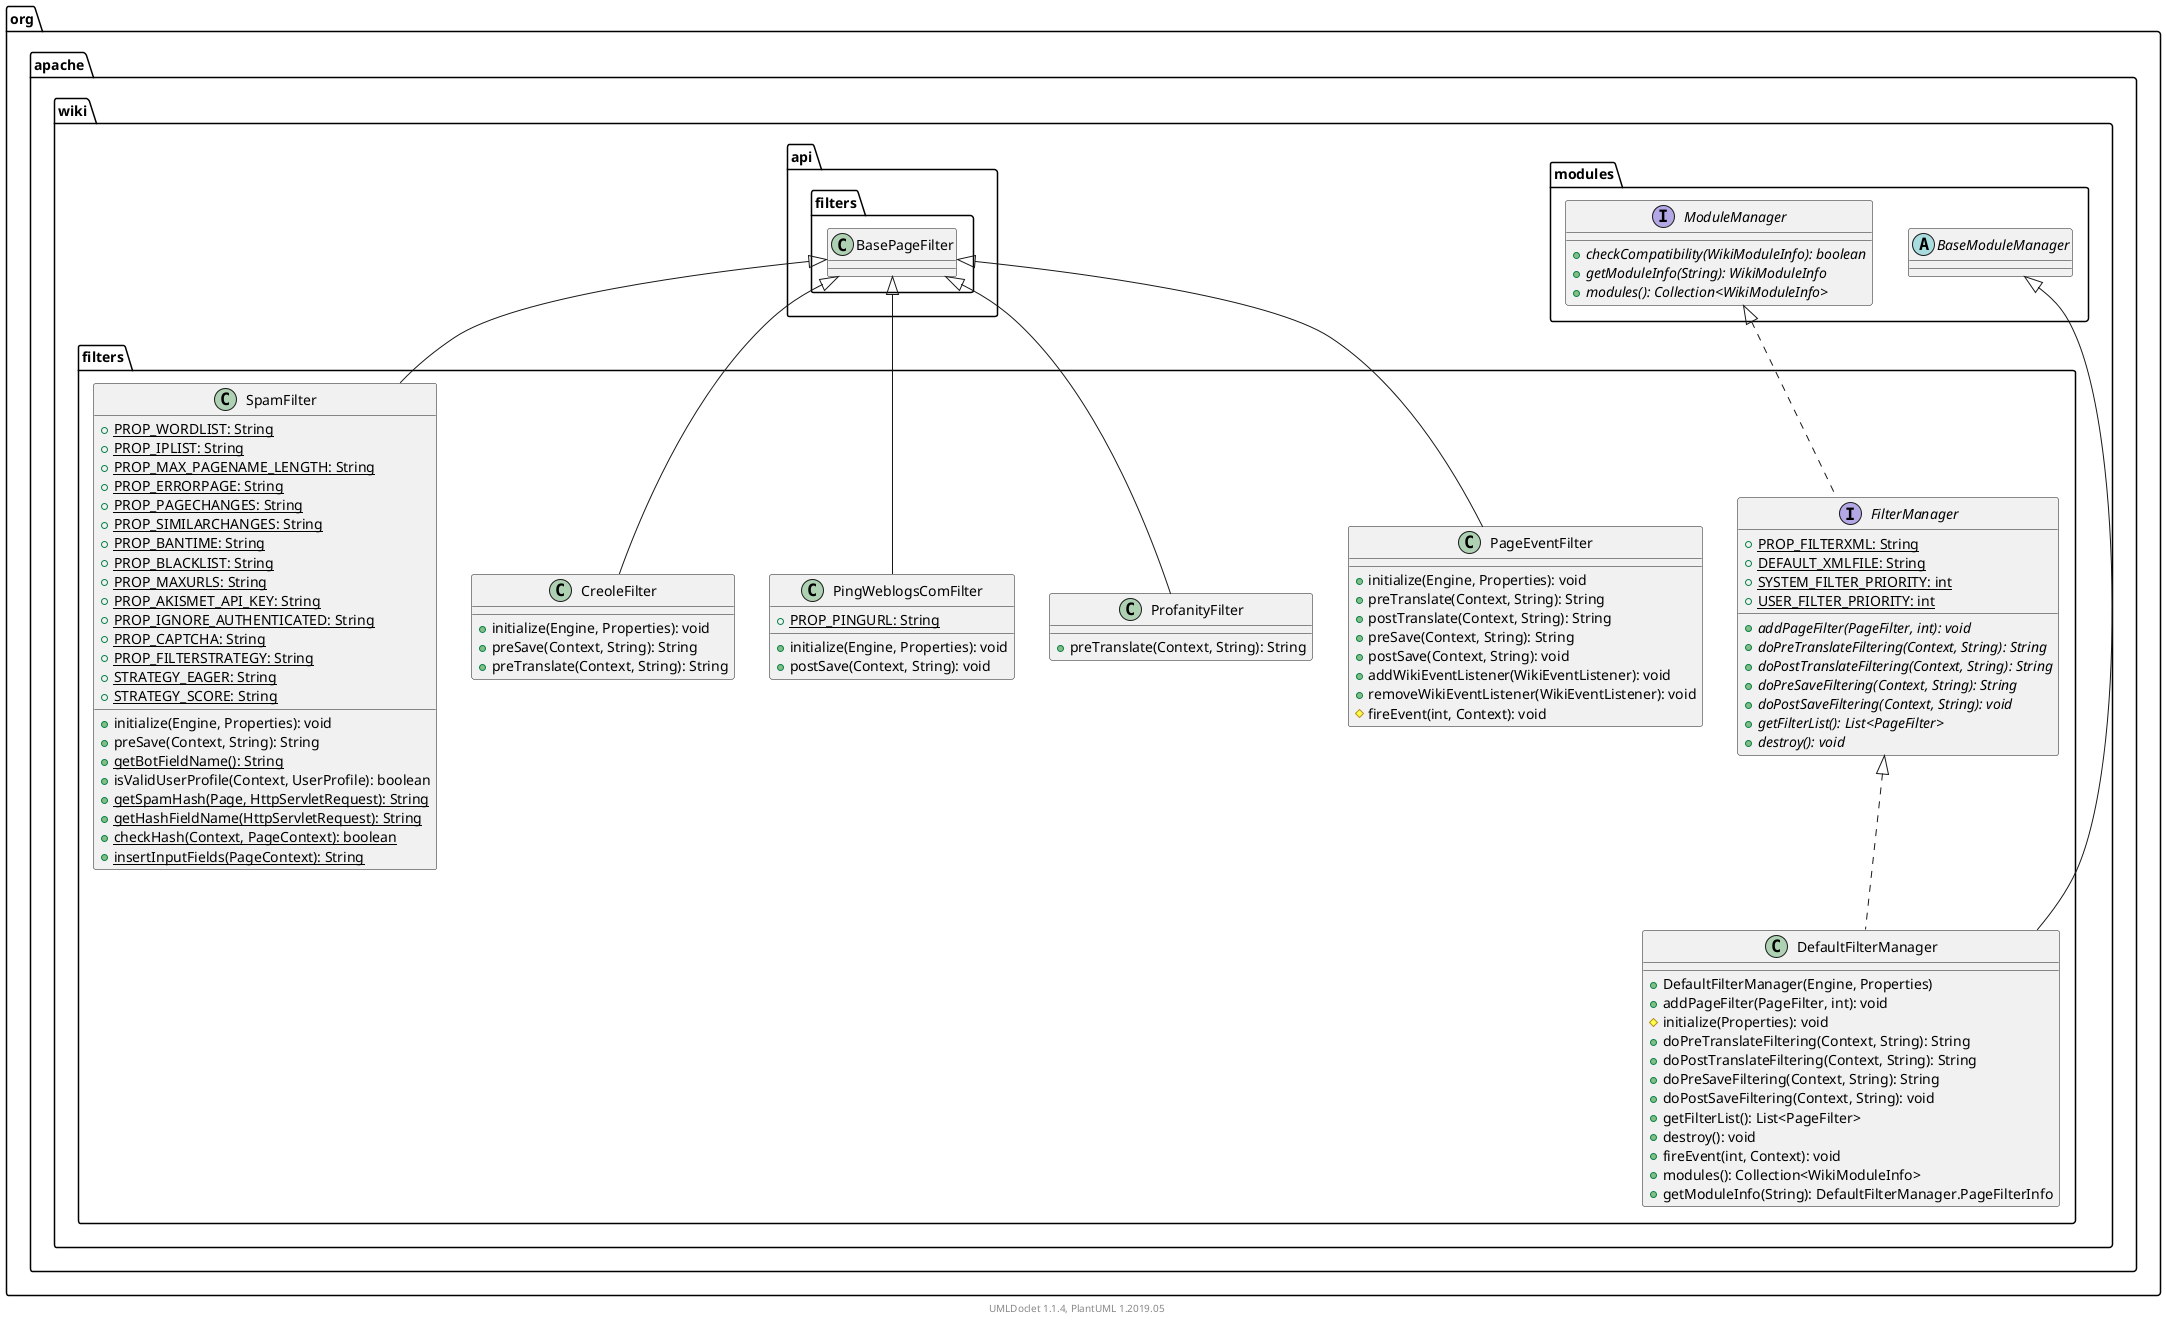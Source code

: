 @startuml

    namespace org.apache.wiki.filters {

        class DefaultFilterManager [[DefaultFilterManager.html]] {
            +DefaultFilterManager(Engine, Properties)
            +addPageFilter(PageFilter, int): void
            #initialize(Properties): void
            +doPreTranslateFiltering(Context, String): String
            +doPostTranslateFiltering(Context, String): String
            +doPreSaveFiltering(Context, String): String
            +doPostSaveFiltering(Context, String): void
            +getFilterList(): List<PageFilter>
            +destroy(): void
            +fireEvent(int, Context): void
            +modules(): Collection<WikiModuleInfo>
            +getModuleInfo(String): DefaultFilterManager.PageFilterInfo
        }

        class PageEventFilter [[PageEventFilter.html]] {
            +initialize(Engine, Properties): void
            +preTranslate(Context, String): String
            +postTranslate(Context, String): String
            +preSave(Context, String): String
            +postSave(Context, String): void
            +addWikiEventListener(WikiEventListener): void
            +removeWikiEventListener(WikiEventListener): void
            #fireEvent(int, Context): void
        }

        class ProfanityFilter [[ProfanityFilter.html]] {
            +preTranslate(Context, String): String
        }

        class PingWeblogsComFilter [[PingWeblogsComFilter.html]] {
            {static} +PROP_PINGURL: String
            +initialize(Engine, Properties): void
            +postSave(Context, String): void
        }

        class CreoleFilter [[CreoleFilter.html]] {
            +initialize(Engine, Properties): void
            +preSave(Context, String): String
            +preTranslate(Context, String): String
        }

        interface FilterManager [[FilterManager.html]] {
            {static} +PROP_FILTERXML: String
            {static} +DEFAULT_XMLFILE: String
            {static} +SYSTEM_FILTER_PRIORITY: int
            {static} +USER_FILTER_PRIORITY: int
            {abstract} +addPageFilter(PageFilter, int): void
            {abstract} +doPreTranslateFiltering(Context, String): String
            {abstract} +doPostTranslateFiltering(Context, String): String
            {abstract} +doPreSaveFiltering(Context, String): String
            {abstract} +doPostSaveFiltering(Context, String): void
            {abstract} +getFilterList(): List<PageFilter>
            {abstract} +destroy(): void
        }

        class SpamFilter [[SpamFilter.html]] {
            {static} +PROP_WORDLIST: String
            {static} +PROP_IPLIST: String
            {static} +PROP_MAX_PAGENAME_LENGTH: String
            {static} +PROP_ERRORPAGE: String
            {static} +PROP_PAGECHANGES: String
            {static} +PROP_SIMILARCHANGES: String
            {static} +PROP_BANTIME: String
            {static} +PROP_BLACKLIST: String
            {static} +PROP_MAXURLS: String
            {static} +PROP_AKISMET_API_KEY: String
            {static} +PROP_IGNORE_AUTHENTICATED: String
            {static} +PROP_CAPTCHA: String
            {static} +PROP_FILTERSTRATEGY: String
            {static} +STRATEGY_EAGER: String
            {static} +STRATEGY_SCORE: String
            +initialize(Engine, Properties): void
            +preSave(Context, String): String
            {static} +getBotFieldName(): String
            +isValidUserProfile(Context, UserProfile): boolean
            {static} +getSpamHash(Page, HttpServletRequest): String
            {static} +getHashFieldName(HttpServletRequest): String
            {static} +checkHash(Context, PageContext): boolean
            {static} +insertInputFields(PageContext): String
        }

        abstract class org.apache.wiki.modules.BaseModuleManager
        org.apache.wiki.modules.BaseModuleManager <|-- DefaultFilterManager

        FilterManager <|.. DefaultFilterManager

        class org.apache.wiki.api.filters.BasePageFilter
        org.apache.wiki.api.filters.BasePageFilter <|-- PageEventFilter

        org.apache.wiki.api.filters.BasePageFilter <|-- ProfanityFilter

        org.apache.wiki.api.filters.BasePageFilter <|-- PingWeblogsComFilter

        org.apache.wiki.api.filters.BasePageFilter <|-- CreoleFilter

        interface org.apache.wiki.modules.ModuleManager {
            {abstract} +checkCompatibility(WikiModuleInfo): boolean
            {abstract} +getModuleInfo(String): WikiModuleInfo
            {abstract} +modules(): Collection<WikiModuleInfo>
        }
        org.apache.wiki.modules.ModuleManager <|.. FilterManager

        org.apache.wiki.api.filters.BasePageFilter <|-- SpamFilter

    }


    center footer UMLDoclet 1.1.4, PlantUML 1.2019.05
@enduml
